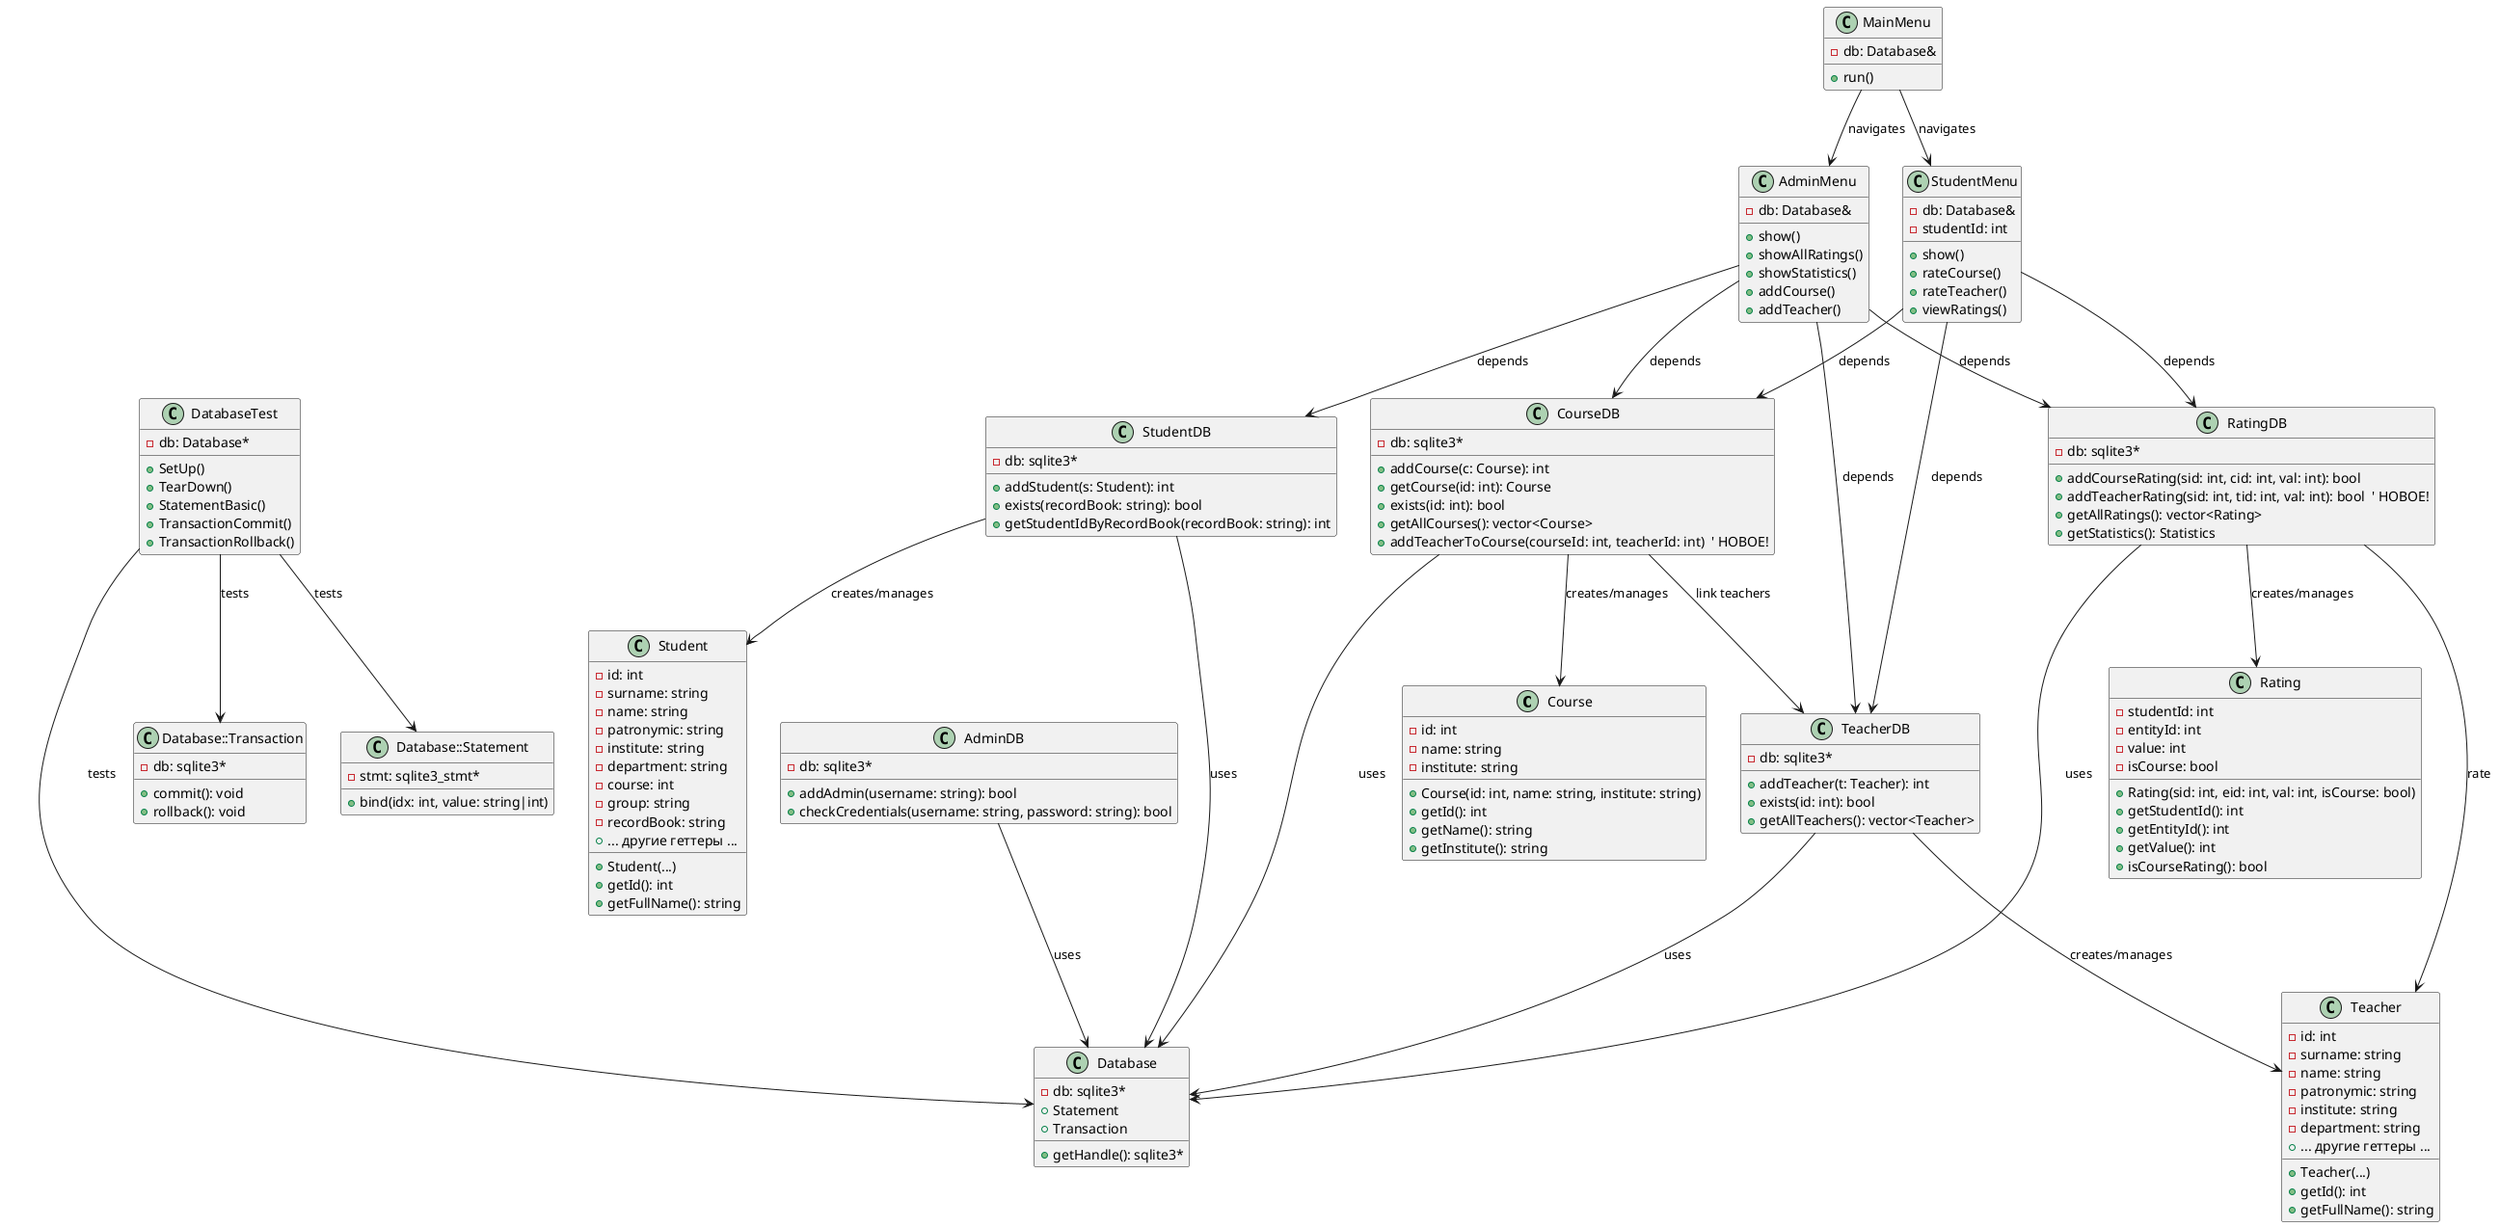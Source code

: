 @startuml

'#########################################
' Классы сущностей (Entities)
'#########################################

class Course {
  - id: int
  - name: string
  - institute: string
  + Course(id: int, name: string, institute: string)
  + getId(): int
  + getName(): string
  + getInstitute(): string
}

class Rating {
  - studentId: int
  - entityId: int
  - value: int
  - isCourse: bool
  + Rating(sid: int, eid: int, val: int, isCourse: bool)
  + getStudentId(): int
  + getEntityId(): int
  + getValue(): int
  + isCourseRating(): bool
}

class Student {
  - id: int
  - surname: string
  - name: string
  - patronymic: string
  - institute: string
  - department: string
  - course: int
  - group: string
  - recordBook: string
  + Student(...)
  + getId(): int
  + getFullName(): string
  + ... другие геттеры ...
}

class Teacher {
  - id: int
  - surname: string
  - name: string
  - patronymic: string
  - institute: string
  - department: string
  + Teacher(...)
  + getId(): int
  + getFullName(): string
  + ... другие геттеры ...
}

'#########################################
' Классы работы с БД (Database)
'#########################################

class Database {
  - db: sqlite3*
  + Statement
  + Transaction
  + getHandle(): sqlite3*
}

class Database::Statement {
  - stmt: sqlite3_stmt*
  + bind(idx: int, value: string|int)
}

class Database::Transaction {
  - db: sqlite3*
  + commit(): void
  + rollback(): void
}

class CourseDB {
  - db: sqlite3*
  + addCourse(c: Course): int
  + getCourse(id: int): Course
  + exists(id: int): bool
  + getAllCourses(): vector<Course>
  + addTeacherToCourse(courseId: int, teacherId: int)  ' НОВОЕ!
}

class RatingDB {
  - db: sqlite3*
  + addCourseRating(sid: int, cid: int, val: int): bool
  + addTeacherRating(sid: int, tid: int, val: int): bool  ' НОВОЕ!
  + getAllRatings(): vector<Rating>
  + getStatistics(): Statistics
}

class StudentDB {
  - db: sqlite3*
  + addStudent(s: Student): int
  + exists(recordBook: string): bool
  + getStudentIdByRecordBook(recordBook: string): int
}

class TeacherDB {  
  - db: sqlite3*
  + addTeacher(t: Teacher): int
  + exists(id: int): bool
  + getAllTeachers(): vector<Teacher>
}

class AdminDB {
  - db: sqlite3*
  + addAdmin(username: string): bool
  + checkCredentials(username: string, password: string): bool
}

'#########################################
' UI-Меню
'#########################################

class AdminMenu {
  - db: Database&
  + show()
  + showAllRatings()
  + showStatistics()
  + addCourse() 
  + addTeacher() 
}

class StudentMenu {
  - db: Database&
  - studentId: int
  + show()
  + rateCourse()
  + rateTeacher()  
  + viewRatings()
}

class MainMenu {
  - db: Database&
  + run()
}

'#########################################
' Тестовые классы
'#########################################

class DatabaseTest {
  - db: Database*
  + SetUp()
  + TearDown()
  + StatementBasic()
  + TransactionCommit()
  + TransactionRollback()
}

'#########################################
' Связи между классами 
'#########################################

Database::Statement -[hidden]-> Database
Database::Transaction -[hidden]-> Database

DatabaseTest --> Database : tests
DatabaseTest --> Database::Statement : tests
DatabaseTest --> Database::Transaction : tests

CourseDB --> Database : uses
RatingDB --> Database : uses
StudentDB --> Database : uses
AdminDB --> Database : uses
TeacherDB --> Database : uses  

CourseDB --> Course : creates/manages
RatingDB --> Rating : creates/manages
StudentDB --> Student : creates/manages
TeacherDB --> Teacher : creates/manages  

AdminMenu --> CourseDB : depends
AdminMenu --> RatingDB : depends
AdminMenu --> StudentDB : depends
AdminMenu --> TeacherDB : depends  

StudentMenu --> RatingDB : depends
StudentMenu --> CourseDB : depends
StudentMenu --> TeacherDB : depends  

CourseDB --> TeacherDB : "link teachers"  
RatingDB --> Teacher : "rate" 

MainMenu --> AdminMenu : navigates
MainMenu --> StudentMenu : navigates

@enduml